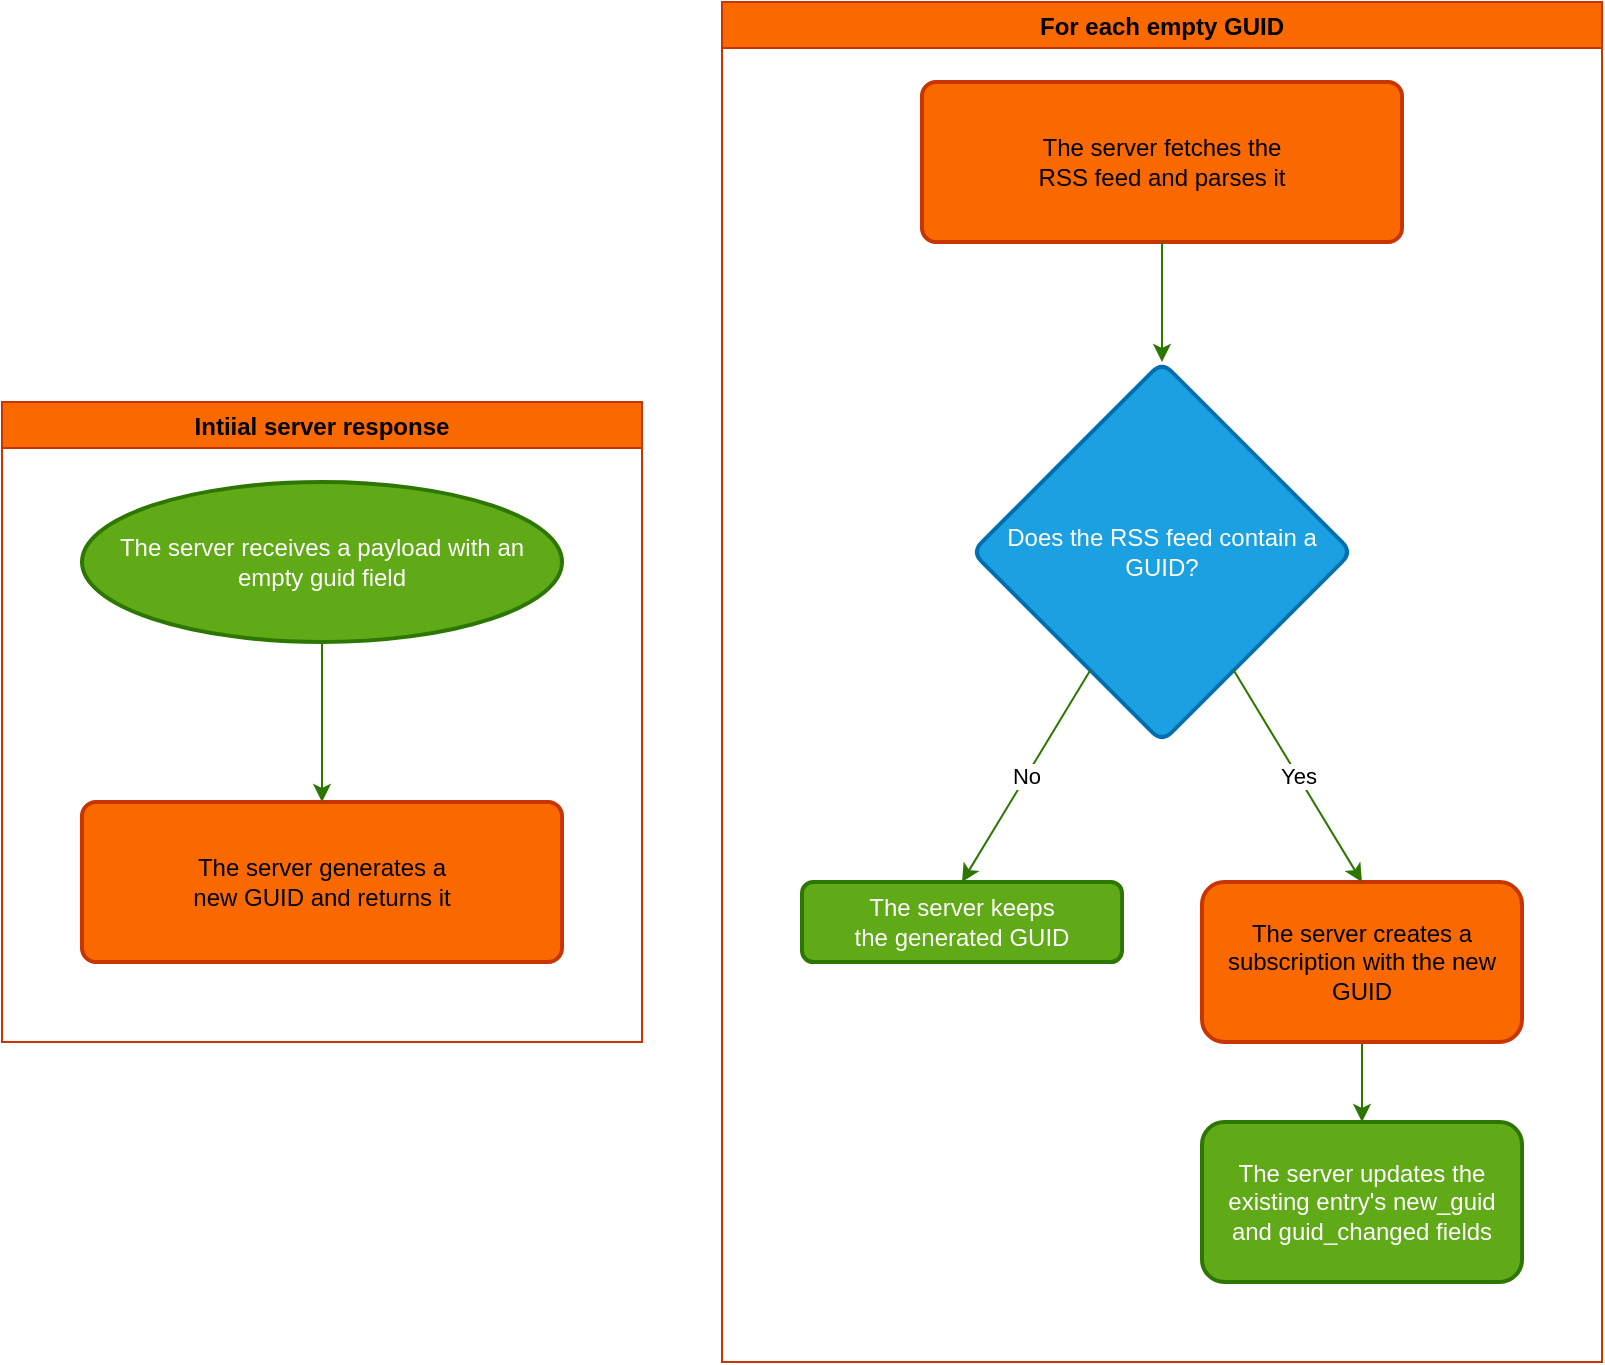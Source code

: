 <mxfile>
    <diagram id="R8WRuxuWmdQbU9DlL5-6" name="Page-1">
        <mxGraphModel dx="931" dy="771" grid="1" gridSize="10" guides="1" tooltips="1" connect="1" arrows="1" fold="1" page="1" pageScale="1" pageWidth="850" pageHeight="1100" math="0" shadow="0">
            <root>
                <mxCell id="0"/>
                <mxCell id="1" parent="0"/>
                <mxCell id="4" value="" style="edgeStyle=none;html=1;" parent="1" source="2" edge="1">
                    <mxGeometry relative="1" as="geometry">
                        <mxPoint x="200" y="450" as="targetPoint"/>
                    </mxGeometry>
                </mxCell>
                <mxCell id="8" value="Intiial server response" style="swimlane;fillColor=#fa6800;fontColor=#000000;strokeColor=#C73500;" parent="1" vertex="1">
                    <mxGeometry x="40" y="240" width="320" height="320" as="geometry"/>
                </mxCell>
                <mxCell id="10" value="The server generates a&lt;br&gt;new GUID and returns it" style="rounded=1;whiteSpace=wrap;html=1;absoluteArcSize=1;arcSize=14;strokeWidth=2;fillColor=#fa6800;fontColor=#000000;strokeColor=#C73500;" parent="8" vertex="1">
                    <mxGeometry x="40" y="200" width="240" height="80" as="geometry"/>
                </mxCell>
                <mxCell id="2" value="The server receives a payload with an empty guid field" style="strokeWidth=2;html=1;shape=mxgraph.flowchart.start_1;whiteSpace=wrap;fillColor=#60a917;fontColor=#ffffff;strokeColor=#2D7600;" parent="8" vertex="1">
                    <mxGeometry x="40" y="40" width="240" height="80" as="geometry"/>
                </mxCell>
                <mxCell id="11" value="" style="edgeStyle=none;html=1;entryX=0.5;entryY=0;entryDx=0;entryDy=0;fillColor=#60a917;strokeColor=#2D7600;" parent="8" source="2" target="10" edge="1">
                    <mxGeometry relative="1" as="geometry">
                        <mxPoint x="160" y="210" as="targetPoint"/>
                    </mxGeometry>
                </mxCell>
                <mxCell id="9" value="For each empty GUID" style="swimlane;fillColor=#fa6800;fontColor=#000000;strokeColor=#C73500;" parent="1" vertex="1">
                    <mxGeometry x="400" y="40" width="440" height="680" as="geometry"/>
                </mxCell>
                <mxCell id="16" value="The server fetches the &lt;br&gt;RSS feed and parses it" style="rounded=1;whiteSpace=wrap;html=1;absoluteArcSize=1;arcSize=14;strokeWidth=2;fillColor=#fa6800;fontColor=#000000;strokeColor=#C73500;" parent="9" vertex="1">
                    <mxGeometry x="100" y="40" width="240" height="80" as="geometry"/>
                </mxCell>
                <mxCell id="18" value="Does the RSS feed contain a GUID?" style="rhombus;whiteSpace=wrap;html=1;fillColor=#1ba1e2;strokeColor=#006EAF;fontColor=#ffffff;rounded=1;arcSize=14;strokeWidth=2;" parent="9" vertex="1">
                    <mxGeometry x="125" y="180" width="190" height="190" as="geometry"/>
                </mxCell>
                <mxCell id="19" value="The server keeps&lt;br&gt;the generated GUID" style="rounded=1;whiteSpace=wrap;html=1;fillColor=#60a917;strokeColor=#2D7600;fontColor=#ffffff;arcSize=14;strokeWidth=2;" parent="9" vertex="1">
                    <mxGeometry x="40" y="440" width="160" height="40" as="geometry"/>
                </mxCell>
                <mxCell id="21" value="" style="endArrow=classic;html=1;exitX=0.5;exitY=1;exitDx=0;exitDy=0;entryX=0.5;entryY=0;entryDx=0;entryDy=0;fillColor=#60a917;strokeColor=#2D7600;" parent="9" source="16" target="18" edge="1">
                    <mxGeometry width="50" height="50" relative="1" as="geometry">
                        <mxPoint x="30" y="320" as="sourcePoint"/>
                        <mxPoint x="80" y="270" as="targetPoint"/>
                    </mxGeometry>
                </mxCell>
                <mxCell id="25" value="" style="edgeStyle=none;html=1;fillColor=#60a917;strokeColor=#2D7600;entryX=0.5;entryY=0;entryDx=0;entryDy=0;" parent="9" source="22" target="24" edge="1">
                    <mxGeometry relative="1" as="geometry">
                        <mxPoint x="320" y="550" as="targetPoint"/>
                    </mxGeometry>
                </mxCell>
                <mxCell id="22" value="The server creates a subscription with the new GUID" style="rounded=1;whiteSpace=wrap;html=1;fillColor=#fa6800;strokeColor=#C73500;fontColor=#000000;arcSize=14;strokeWidth=2;" parent="9" vertex="1">
                    <mxGeometry x="240" y="440" width="160" height="80" as="geometry"/>
                </mxCell>
                <mxCell id="24" value="The server updates the&lt;br&gt;existing entry's new_guid&lt;br&gt;and guid_changed fields" style="rounded=1;whiteSpace=wrap;html=1;fillColor=#60a917;strokeColor=#2D7600;fontColor=#ffffff;arcSize=14;strokeWidth=2;" parent="9" vertex="1">
                    <mxGeometry x="240" y="560" width="160" height="80" as="geometry"/>
                </mxCell>
                <mxCell id="26" value="" style="endArrow=classic;html=1;fillColor=#60a917;strokeColor=#2D7600;entryX=0.5;entryY=0;entryDx=0;entryDy=0;" edge="1" parent="9" source="18" target="19">
                    <mxGeometry relative="1" as="geometry">
                        <mxPoint x="-30" y="360" as="sourcePoint"/>
                        <mxPoint x="70" y="360" as="targetPoint"/>
                    </mxGeometry>
                </mxCell>
                <mxCell id="27" value="No" style="edgeLabel;resizable=0;html=1;align=center;verticalAlign=middle;" connectable="0" vertex="1" parent="26">
                    <mxGeometry relative="1" as="geometry"/>
                </mxCell>
                <mxCell id="28" value="" style="endArrow=classic;html=1;fillColor=#60a917;strokeColor=#2D7600;entryX=0.5;entryY=0;entryDx=0;entryDy=0;" edge="1" parent="9" source="18" target="22">
                    <mxGeometry relative="1" as="geometry">
                        <mxPoint x="-20" y="360" as="sourcePoint"/>
                        <mxPoint x="70" y="360" as="targetPoint"/>
                    </mxGeometry>
                </mxCell>
                <mxCell id="29" value="Yes" style="edgeLabel;resizable=0;html=1;align=center;verticalAlign=middle;" connectable="0" vertex="1" parent="28">
                    <mxGeometry relative="1" as="geometry"/>
                </mxCell>
            </root>
        </mxGraphModel>
    </diagram>
</mxfile>

